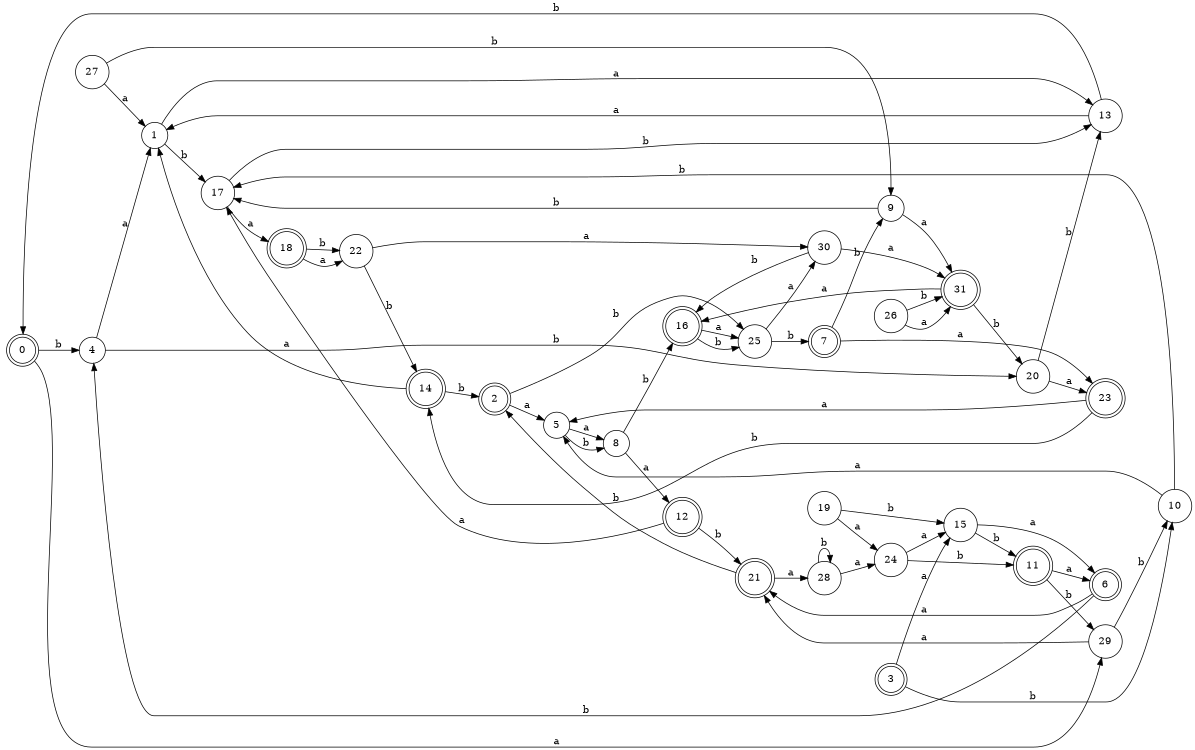 digraph n26_4 {
__start0 [label="" shape="none"];

rankdir=LR;
size="8,5";

s0 [style="rounded,filled", color="black", fillcolor="white" shape="doublecircle", label="0"];
s1 [style="filled", color="black", fillcolor="white" shape="circle", label="1"];
s2 [style="rounded,filled", color="black", fillcolor="white" shape="doublecircle", label="2"];
s3 [style="rounded,filled", color="black", fillcolor="white" shape="doublecircle", label="3"];
s4 [style="filled", color="black", fillcolor="white" shape="circle", label="4"];
s5 [style="filled", color="black", fillcolor="white" shape="circle", label="5"];
s6 [style="rounded,filled", color="black", fillcolor="white" shape="doublecircle", label="6"];
s7 [style="rounded,filled", color="black", fillcolor="white" shape="doublecircle", label="7"];
s8 [style="filled", color="black", fillcolor="white" shape="circle", label="8"];
s9 [style="filled", color="black", fillcolor="white" shape="circle", label="9"];
s10 [style="filled", color="black", fillcolor="white" shape="circle", label="10"];
s11 [style="rounded,filled", color="black", fillcolor="white" shape="doublecircle", label="11"];
s12 [style="rounded,filled", color="black", fillcolor="white" shape="doublecircle", label="12"];
s13 [style="filled", color="black", fillcolor="white" shape="circle", label="13"];
s14 [style="rounded,filled", color="black", fillcolor="white" shape="doublecircle", label="14"];
s15 [style="filled", color="black", fillcolor="white" shape="circle", label="15"];
s16 [style="rounded,filled", color="black", fillcolor="white" shape="doublecircle", label="16"];
s17 [style="filled", color="black", fillcolor="white" shape="circle", label="17"];
s18 [style="rounded,filled", color="black", fillcolor="white" shape="doublecircle", label="18"];
s19 [style="filled", color="black", fillcolor="white" shape="circle", label="19"];
s20 [style="filled", color="black", fillcolor="white" shape="circle", label="20"];
s21 [style="rounded,filled", color="black", fillcolor="white" shape="doublecircle", label="21"];
s22 [style="filled", color="black", fillcolor="white" shape="circle", label="22"];
s23 [style="rounded,filled", color="black", fillcolor="white" shape="doublecircle", label="23"];
s24 [style="filled", color="black", fillcolor="white" shape="circle", label="24"];
s25 [style="filled", color="black", fillcolor="white" shape="circle", label="25"];
s26 [style="filled", color="black", fillcolor="white" shape="circle", label="26"];
s27 [style="filled", color="black", fillcolor="white" shape="circle", label="27"];
s28 [style="filled", color="black", fillcolor="white" shape="circle", label="28"];
s29 [style="filled", color="black", fillcolor="white" shape="circle", label="29"];
s30 [style="filled", color="black", fillcolor="white" shape="circle", label="30"];
s31 [style="rounded,filled", color="black", fillcolor="white" shape="doublecircle", label="31"];
s0 -> s29 [label="a"];
s0 -> s4 [label="b"];
s1 -> s13 [label="a"];
s1 -> s17 [label="b"];
s2 -> s5 [label="a"];
s2 -> s25 [label="b"];
s3 -> s15 [label="a"];
s3 -> s10 [label="b"];
s4 -> s1 [label="a"];
s4 -> s20 [label="b"];
s5 -> s8 [label="a"];
s5 -> s8 [label="b"];
s6 -> s21 [label="a"];
s6 -> s4 [label="b"];
s7 -> s23 [label="a"];
s7 -> s9 [label="b"];
s8 -> s12 [label="a"];
s8 -> s16 [label="b"];
s9 -> s31 [label="a"];
s9 -> s17 [label="b"];
s10 -> s5 [label="a"];
s10 -> s17 [label="b"];
s11 -> s6 [label="a"];
s11 -> s29 [label="b"];
s12 -> s17 [label="a"];
s12 -> s21 [label="b"];
s13 -> s1 [label="a"];
s13 -> s0 [label="b"];
s14 -> s1 [label="a"];
s14 -> s2 [label="b"];
s15 -> s6 [label="a"];
s15 -> s11 [label="b"];
s16 -> s25 [label="a"];
s16 -> s25 [label="b"];
s17 -> s18 [label="a"];
s17 -> s13 [label="b"];
s18 -> s22 [label="a"];
s18 -> s22 [label="b"];
s19 -> s24 [label="a"];
s19 -> s15 [label="b"];
s20 -> s23 [label="a"];
s20 -> s13 [label="b"];
s21 -> s28 [label="a"];
s21 -> s2 [label="b"];
s22 -> s30 [label="a"];
s22 -> s14 [label="b"];
s23 -> s5 [label="a"];
s23 -> s14 [label="b"];
s24 -> s15 [label="a"];
s24 -> s11 [label="b"];
s25 -> s30 [label="a"];
s25 -> s7 [label="b"];
s26 -> s31 [label="a"];
s26 -> s31 [label="b"];
s27 -> s1 [label="a"];
s27 -> s9 [label="b"];
s28 -> s24 [label="a"];
s28 -> s28 [label="b"];
s29 -> s21 [label="a"];
s29 -> s10 [label="b"];
s30 -> s31 [label="a"];
s30 -> s16 [label="b"];
s31 -> s16 [label="a"];
s31 -> s20 [label="b"];

}